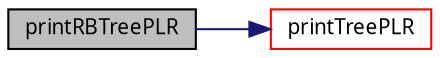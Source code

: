 digraph "printRBTreePLR"
{
  edge [fontname="Verdana",fontsize="10",labelfontname="Verdana",labelfontsize="10"];
  node [fontname="Verdana",fontsize="10",shape=record];
  rankdir="LR";
  Node1 [label="printRBTreePLR",height=0.2,width=0.4,color="black", fillcolor="grey75", style="filled", fontcolor="black"];
  Node1 -> Node2 [color="midnightblue",fontsize="10",style="solid",fontname="Verdana"];
  Node2 [label="printTreePLR",height=0.2,width=0.4,color="red", fillcolor="white", style="filled",URL="$rbtree_8h.html#afca91c531c7215b2c2403b5c7a925bee",tooltip="Prints the node in preorder left right. "];
}
